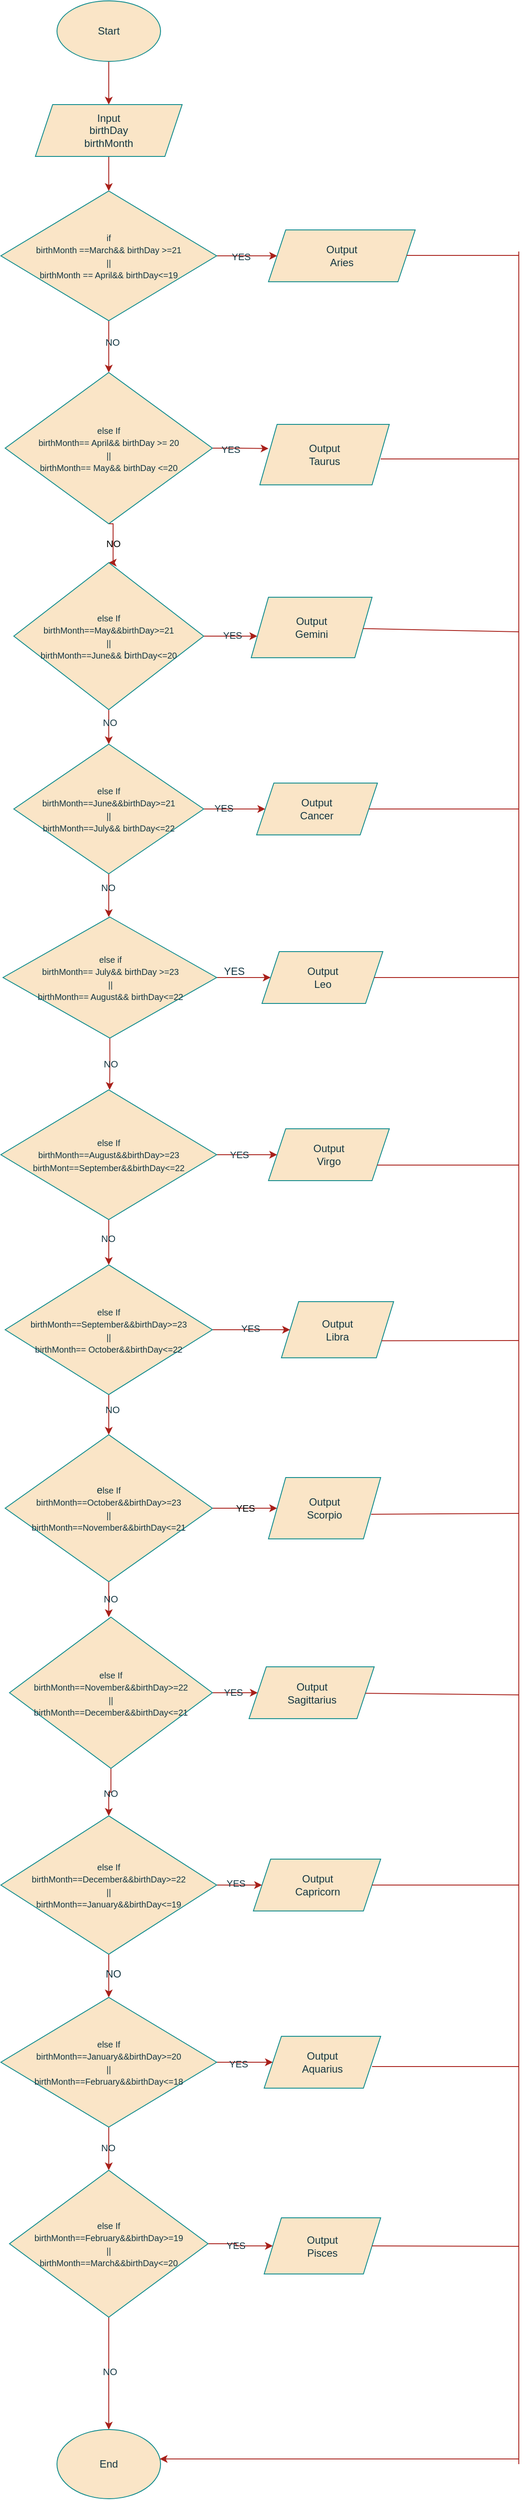 <mxfile version="21.6.8" type="device" pages="2">
  <diagram name="Sayfa -1" id="laV36qPhGxI_ED4tuAJv">
    <mxGraphModel dx="1026" dy="671" grid="1" gridSize="10" guides="1" tooltips="1" connect="1" arrows="1" fold="1" page="1" pageScale="1" pageWidth="827" pageHeight="1169" math="0" shadow="0">
      <root>
        <mxCell id="0" />
        <mxCell id="1" parent="0" />
        <mxCell id="zXsUYj046yAqhssfo-M7-29" style="edgeStyle=orthogonalEdgeStyle;rounded=0;orthogonalLoop=1;jettySize=auto;html=1;exitX=0.5;exitY=1;exitDx=0;exitDy=0;entryX=0.5;entryY=0;entryDx=0;entryDy=0;labelBackgroundColor=none;fontColor=default;strokeColor=#A8201A;" edge="1" parent="1" source="RBiZz__nUVmBYW4dbh4i-1" target="RBiZz__nUVmBYW4dbh4i-2">
          <mxGeometry relative="1" as="geometry" />
        </mxCell>
        <mxCell id="RBiZz__nUVmBYW4dbh4i-1" value="Start" style="ellipse;whiteSpace=wrap;html=1;labelBackgroundColor=none;fillColor=#FAE5C7;strokeColor=#0F8B8D;fontColor=#143642;" vertex="1" parent="1">
          <mxGeometry x="275" y="10" width="120" height="70" as="geometry" />
        </mxCell>
        <mxCell id="zXsUYj046yAqhssfo-M7-30" style="edgeStyle=orthogonalEdgeStyle;rounded=0;orthogonalLoop=1;jettySize=auto;html=1;exitX=0.5;exitY=1;exitDx=0;exitDy=0;entryX=0.5;entryY=0;entryDx=0;entryDy=0;labelBackgroundColor=none;fontColor=default;strokeColor=#A8201A;" edge="1" parent="1" source="RBiZz__nUVmBYW4dbh4i-2" target="RBiZz__nUVmBYW4dbh4i-3">
          <mxGeometry relative="1" as="geometry" />
        </mxCell>
        <mxCell id="RBiZz__nUVmBYW4dbh4i-2" value="Input&lt;br&gt;birthDay&lt;br&gt;birthMonth" style="shape=parallelogram;perimeter=parallelogramPerimeter;whiteSpace=wrap;html=1;fixedSize=1;labelBackgroundColor=none;fillColor=#FAE5C7;strokeColor=#0F8B8D;fontColor=#143642;" vertex="1" parent="1">
          <mxGeometry x="250" y="130" width="170" height="60" as="geometry" />
        </mxCell>
        <mxCell id="zXsUYj046yAqhssfo-M7-31" style="edgeStyle=orthogonalEdgeStyle;rounded=0;orthogonalLoop=1;jettySize=auto;html=1;exitX=0.5;exitY=1;exitDx=0;exitDy=0;entryX=0.5;entryY=0;entryDx=0;entryDy=0;labelBackgroundColor=none;fontColor=default;strokeColor=#A8201A;" edge="1" parent="1" source="RBiZz__nUVmBYW4dbh4i-3" target="RBiZz__nUVmBYW4dbh4i-6">
          <mxGeometry relative="1" as="geometry" />
        </mxCell>
        <mxCell id="zXsUYj046yAqhssfo-M7-86" value="NO" style="edgeLabel;html=1;align=center;verticalAlign=middle;resizable=0;points=[];labelBackgroundColor=none;fontColor=#143642;" vertex="1" connectable="0" parent="zXsUYj046yAqhssfo-M7-31">
          <mxGeometry x="-0.167" y="4" relative="1" as="geometry">
            <mxPoint as="offset" />
          </mxGeometry>
        </mxCell>
        <mxCell id="zXsUYj046yAqhssfo-M7-85" style="edgeStyle=orthogonalEdgeStyle;rounded=0;orthogonalLoop=1;jettySize=auto;html=1;exitX=1;exitY=0.5;exitDx=0;exitDy=0;entryX=0;entryY=0.5;entryDx=0;entryDy=0;labelBackgroundColor=none;fontColor=default;strokeColor=#A8201A;" edge="1" parent="1" source="RBiZz__nUVmBYW4dbh4i-3" target="RBiZz__nUVmBYW4dbh4i-5">
          <mxGeometry relative="1" as="geometry" />
        </mxCell>
        <mxCell id="zXsUYj046yAqhssfo-M7-110" value="YES" style="edgeLabel;html=1;align=center;verticalAlign=middle;resizable=0;points=[];labelBackgroundColor=none;fontColor=#143642;" vertex="1" connectable="0" parent="zXsUYj046yAqhssfo-M7-85">
          <mxGeometry x="-0.2" y="-1" relative="1" as="geometry">
            <mxPoint as="offset" />
          </mxGeometry>
        </mxCell>
        <mxCell id="RBiZz__nUVmBYW4dbh4i-3" value="&lt;font style=&quot;font-size: 10px;&quot;&gt;if&lt;br&gt;birthMonth ==March&amp;amp;&amp;amp; birthDay &amp;gt;=21&lt;br&gt;||&lt;br&gt;birthMonth == April&amp;amp;&amp;amp; birthDay&amp;lt;=19&lt;/font&gt;" style="rhombus;whiteSpace=wrap;html=1;labelBackgroundColor=none;fillColor=#FAE5C7;strokeColor=#0F8B8D;fontColor=#143642;" vertex="1" parent="1">
          <mxGeometry x="210" y="230" width="250" height="150" as="geometry" />
        </mxCell>
        <mxCell id="RBiZz__nUVmBYW4dbh4i-5" value="Output&lt;br&gt;Aries" style="shape=parallelogram;perimeter=parallelogramPerimeter;whiteSpace=wrap;html=1;fixedSize=1;labelBackgroundColor=none;fillColor=#FAE5C7;strokeColor=#0F8B8D;fontColor=#143642;" vertex="1" parent="1">
          <mxGeometry x="520" y="275" width="170" height="60" as="geometry" />
        </mxCell>
        <mxCell id="zXsUYj046yAqhssfo-M7-33" value="NO" style="edgeStyle=orthogonalEdgeStyle;rounded=0;orthogonalLoop=1;jettySize=auto;html=1;exitX=0.5;exitY=1;exitDx=0;exitDy=0;entryX=0.5;entryY=0;entryDx=0;entryDy=0;labelBackgroundColor=none;fontColor=default;strokeColor=#A8201A;" edge="1" parent="1" source="RBiZz__nUVmBYW4dbh4i-6" target="RBiZz__nUVmBYW4dbh4i-8">
          <mxGeometry relative="1" as="geometry">
            <Array as="points">
              <mxPoint x="340" y="615" />
              <mxPoint x="340" y="660" />
            </Array>
          </mxGeometry>
        </mxCell>
        <mxCell id="zXsUYj046yAqhssfo-M7-83" style="edgeStyle=orthogonalEdgeStyle;rounded=0;orthogonalLoop=1;jettySize=auto;html=1;exitX=1;exitY=0.5;exitDx=0;exitDy=0;entryX=0.067;entryY=0.4;entryDx=0;entryDy=0;entryPerimeter=0;labelBackgroundColor=none;fontColor=default;strokeColor=#A8201A;" edge="1" parent="1" source="RBiZz__nUVmBYW4dbh4i-6" target="RBiZz__nUVmBYW4dbh4i-7">
          <mxGeometry relative="1" as="geometry" />
        </mxCell>
        <mxCell id="zXsUYj046yAqhssfo-M7-109" value="YES" style="edgeLabel;html=1;align=center;verticalAlign=middle;resizable=0;points=[];labelBackgroundColor=none;fontColor=#143642;" vertex="1" connectable="0" parent="zXsUYj046yAqhssfo-M7-83">
          <mxGeometry x="-0.207" y="-1" relative="1" as="geometry">
            <mxPoint x="-5" as="offset" />
          </mxGeometry>
        </mxCell>
        <mxCell id="RBiZz__nUVmBYW4dbh4i-6" value="&lt;font style=&quot;font-size: 10px;&quot;&gt;else If&lt;br&gt;birthMonth== April&amp;amp;&amp;amp; birthDay &amp;gt;= 20&lt;br&gt;||&lt;br&gt;birthMonth== May&amp;amp;&amp;amp; birthDay &amp;lt;=20&lt;/font&gt;" style="rhombus;whiteSpace=wrap;html=1;labelBackgroundColor=none;fillColor=#FAE5C7;strokeColor=#0F8B8D;fontColor=#143642;" vertex="1" parent="1">
          <mxGeometry x="215" y="440" width="240" height="175" as="geometry" />
        </mxCell>
        <mxCell id="RBiZz__nUVmBYW4dbh4i-7" value="Output&lt;br&gt;Taurus" style="shape=parallelogram;perimeter=parallelogramPerimeter;whiteSpace=wrap;html=1;fixedSize=1;labelBackgroundColor=none;fillColor=#FAE5C7;strokeColor=#0F8B8D;fontColor=#143642;" vertex="1" parent="1">
          <mxGeometry x="510" y="500" width="150" height="70" as="geometry" />
        </mxCell>
        <mxCell id="zXsUYj046yAqhssfo-M7-34" style="edgeStyle=orthogonalEdgeStyle;rounded=0;orthogonalLoop=1;jettySize=auto;html=1;exitX=0.5;exitY=1;exitDx=0;exitDy=0;entryX=0.5;entryY=0;entryDx=0;entryDy=0;labelBackgroundColor=none;fontColor=default;strokeColor=#A8201A;" edge="1" parent="1" source="RBiZz__nUVmBYW4dbh4i-8" target="RBiZz__nUVmBYW4dbh4i-10">
          <mxGeometry relative="1" as="geometry" />
        </mxCell>
        <mxCell id="zXsUYj046yAqhssfo-M7-87" value="NO" style="edgeLabel;html=1;align=center;verticalAlign=middle;resizable=0;points=[];labelBackgroundColor=none;fontColor=#143642;" vertex="1" connectable="0" parent="zXsUYj046yAqhssfo-M7-34">
          <mxGeometry x="-0.25" y="1" relative="1" as="geometry">
            <mxPoint as="offset" />
          </mxGeometry>
        </mxCell>
        <mxCell id="zXsUYj046yAqhssfo-M7-81" style="edgeStyle=orthogonalEdgeStyle;rounded=0;orthogonalLoop=1;jettySize=auto;html=1;exitX=1;exitY=0.5;exitDx=0;exitDy=0;entryX=0.05;entryY=0.643;entryDx=0;entryDy=0;entryPerimeter=0;labelBackgroundColor=none;fontColor=default;strokeColor=#A8201A;" edge="1" parent="1" source="RBiZz__nUVmBYW4dbh4i-8" target="RBiZz__nUVmBYW4dbh4i-9">
          <mxGeometry relative="1" as="geometry" />
        </mxCell>
        <mxCell id="zXsUYj046yAqhssfo-M7-108" value="YES" style="edgeLabel;html=1;align=center;verticalAlign=middle;resizable=0;points=[];labelBackgroundColor=none;fontColor=#143642;" vertex="1" connectable="0" parent="zXsUYj046yAqhssfo-M7-81">
          <mxGeometry x="0.065" y="1" relative="1" as="geometry">
            <mxPoint as="offset" />
          </mxGeometry>
        </mxCell>
        <mxCell id="RBiZz__nUVmBYW4dbh4i-8" value="&lt;font style=&quot;font-size: 10px;&quot;&gt;else If&lt;br&gt;birthMonth==May&amp;amp;&amp;amp;birthDay&amp;gt;=21&lt;br&gt;||&lt;br&gt;birthMonth==June&amp;amp;&amp;amp; &lt;/font&gt;b&lt;font size=&quot;1&quot;&gt;irthDay&amp;lt;=20&lt;/font&gt;" style="rhombus;whiteSpace=wrap;html=1;labelBackgroundColor=none;fillColor=#FAE5C7;strokeColor=#0F8B8D;fontColor=#143642;" vertex="1" parent="1">
          <mxGeometry x="225" y="660" width="220" height="170" as="geometry" />
        </mxCell>
        <mxCell id="RBiZz__nUVmBYW4dbh4i-9" value="Output&lt;br&gt;Gemini" style="shape=parallelogram;perimeter=parallelogramPerimeter;whiteSpace=wrap;html=1;fixedSize=1;labelBackgroundColor=none;fillColor=#FAE5C7;strokeColor=#0F8B8D;fontColor=#143642;" vertex="1" parent="1">
          <mxGeometry x="500" y="700" width="140" height="70" as="geometry" />
        </mxCell>
        <mxCell id="zXsUYj046yAqhssfo-M7-71" style="edgeStyle=orthogonalEdgeStyle;rounded=0;orthogonalLoop=1;jettySize=auto;html=1;exitX=0.5;exitY=1;exitDx=0;exitDy=0;labelBackgroundColor=none;fontColor=default;strokeColor=#A8201A;" edge="1" parent="1" source="RBiZz__nUVmBYW4dbh4i-10">
          <mxGeometry relative="1" as="geometry">
            <mxPoint x="335" y="1020" as="targetPoint" />
          </mxGeometry>
        </mxCell>
        <mxCell id="zXsUYj046yAqhssfo-M7-74" style="edgeStyle=orthogonalEdgeStyle;rounded=0;orthogonalLoop=1;jettySize=auto;html=1;exitX=0.5;exitY=1;exitDx=0;exitDy=0;labelBackgroundColor=none;fontColor=default;strokeColor=#A8201A;" edge="1" parent="1" source="RBiZz__nUVmBYW4dbh4i-10">
          <mxGeometry relative="1" as="geometry">
            <mxPoint x="335" y="1070" as="targetPoint" />
          </mxGeometry>
        </mxCell>
        <mxCell id="zXsUYj046yAqhssfo-M7-88" value="NO" style="edgeLabel;html=1;align=center;verticalAlign=middle;resizable=0;points=[];labelBackgroundColor=none;fontColor=#143642;" vertex="1" connectable="0" parent="zXsUYj046yAqhssfo-M7-74">
          <mxGeometry x="-0.366" y="-1" relative="1" as="geometry">
            <mxPoint as="offset" />
          </mxGeometry>
        </mxCell>
        <mxCell id="zXsUYj046yAqhssfo-M7-80" style="edgeStyle=orthogonalEdgeStyle;rounded=0;orthogonalLoop=1;jettySize=auto;html=1;exitX=1;exitY=0.5;exitDx=0;exitDy=0;labelBackgroundColor=none;fontColor=default;strokeColor=#A8201A;" edge="1" parent="1" source="RBiZz__nUVmBYW4dbh4i-10" target="RBiZz__nUVmBYW4dbh4i-11">
          <mxGeometry relative="1" as="geometry" />
        </mxCell>
        <mxCell id="zXsUYj046yAqhssfo-M7-107" value="YES" style="edgeLabel;html=1;align=center;verticalAlign=middle;resizable=0;points=[];labelBackgroundColor=none;fontColor=#143642;" vertex="1" connectable="0" parent="zXsUYj046yAqhssfo-M7-80">
          <mxGeometry x="-0.374" y="1" relative="1" as="geometry">
            <mxPoint as="offset" />
          </mxGeometry>
        </mxCell>
        <mxCell id="RBiZz__nUVmBYW4dbh4i-10" value="&lt;font style=&quot;font-size: 10px;&quot;&gt;else If&lt;br&gt;birthMonth==June&amp;amp;&amp;amp;birthDay&amp;gt;=21&lt;br&gt;||&lt;br&gt;birthMonth==July&amp;amp;&amp;amp; birthDay&amp;lt;=22&lt;/font&gt;" style="rhombus;whiteSpace=wrap;html=1;strokeWidth=1;labelBackgroundColor=none;fillColor=#FAE5C7;strokeColor=#0F8B8D;fontColor=#143642;" vertex="1" parent="1">
          <mxGeometry x="225" y="870" width="220" height="150" as="geometry" />
        </mxCell>
        <mxCell id="RBiZz__nUVmBYW4dbh4i-11" value="Output&lt;br&gt;Cancer" style="shape=parallelogram;perimeter=parallelogramPerimeter;whiteSpace=wrap;html=1;fixedSize=1;labelBackgroundColor=none;fillColor=#FAE5C7;strokeColor=#0F8B8D;fontColor=#143642;" vertex="1" parent="1">
          <mxGeometry x="506.25" y="915" width="140" height="60" as="geometry" />
        </mxCell>
        <mxCell id="zXsUYj046yAqhssfo-M7-75" style="edgeStyle=orthogonalEdgeStyle;rounded=0;orthogonalLoop=1;jettySize=auto;html=1;exitX=0.5;exitY=1;exitDx=0;exitDy=0;labelBackgroundColor=none;fontColor=default;strokeColor=#A8201A;" edge="1" parent="1" source="zXsUYj046yAqhssfo-M7-1">
          <mxGeometry relative="1" as="geometry">
            <mxPoint x="336" y="1270" as="targetPoint" />
          </mxGeometry>
        </mxCell>
        <mxCell id="zXsUYj046yAqhssfo-M7-89" value="NO" style="edgeLabel;html=1;align=center;verticalAlign=middle;resizable=0;points=[];labelBackgroundColor=none;fontColor=#143642;" vertex="1" connectable="0" parent="zXsUYj046yAqhssfo-M7-75">
          <mxGeometry x="0.003" y="1" relative="1" as="geometry">
            <mxPoint x="-1" as="offset" />
          </mxGeometry>
        </mxCell>
        <mxCell id="zXsUYj046yAqhssfo-M7-202" style="edgeStyle=orthogonalEdgeStyle;rounded=0;orthogonalLoop=1;jettySize=auto;html=1;exitX=1;exitY=0.5;exitDx=0;exitDy=0;labelBackgroundColor=none;strokeColor=#A8201A;fontColor=default;" edge="1" parent="1" source="zXsUYj046yAqhssfo-M7-1" target="zXsUYj046yAqhssfo-M7-2">
          <mxGeometry relative="1" as="geometry" />
        </mxCell>
        <mxCell id="zXsUYj046yAqhssfo-M7-1" value="&lt;font size=&quot;1&quot;&gt;else if&lt;br&gt;birthMonth== July&amp;amp;&amp;amp; birthDay &amp;gt;=23&lt;br&gt;||&lt;br&gt;birthMonth== August&amp;amp;&amp;amp; birthDay&amp;lt;=22&lt;br&gt;&lt;/font&gt;" style="rhombus;whiteSpace=wrap;html=1;labelBackgroundColor=none;fillColor=#FAE5C7;strokeColor=#0F8B8D;fontColor=#143642;" vertex="1" parent="1">
          <mxGeometry x="212.5" y="1070" width="247.5" height="140" as="geometry" />
        </mxCell>
        <mxCell id="zXsUYj046yAqhssfo-M7-2" value="Output&lt;br&gt;Leo" style="shape=parallelogram;perimeter=parallelogramPerimeter;whiteSpace=wrap;html=1;fixedSize=1;labelBackgroundColor=none;fillColor=#FAE5C7;strokeColor=#0F8B8D;fontColor=#143642;" vertex="1" parent="1">
          <mxGeometry x="512.5" y="1110" width="140" height="60" as="geometry" />
        </mxCell>
        <mxCell id="zXsUYj046yAqhssfo-M7-38" style="edgeStyle=orthogonalEdgeStyle;rounded=0;orthogonalLoop=1;jettySize=auto;html=1;exitX=0.5;exitY=1;exitDx=0;exitDy=0;labelBackgroundColor=none;fontColor=default;strokeColor=#A8201A;" edge="1" parent="1" source="zXsUYj046yAqhssfo-M7-3" target="zXsUYj046yAqhssfo-M7-8">
          <mxGeometry relative="1" as="geometry" />
        </mxCell>
        <mxCell id="zXsUYj046yAqhssfo-M7-90" value="NO" style="edgeLabel;html=1;align=center;verticalAlign=middle;resizable=0;points=[];labelBackgroundColor=none;fontColor=#143642;" vertex="1" connectable="0" parent="zXsUYj046yAqhssfo-M7-38">
          <mxGeometry x="-0.162" y="-1" relative="1" as="geometry">
            <mxPoint as="offset" />
          </mxGeometry>
        </mxCell>
        <mxCell id="zXsUYj046yAqhssfo-M7-203" style="edgeStyle=orthogonalEdgeStyle;rounded=0;orthogonalLoop=1;jettySize=auto;html=1;exitX=1;exitY=0.5;exitDx=0;exitDy=0;entryX=0;entryY=0.5;entryDx=0;entryDy=0;labelBackgroundColor=none;strokeColor=#A8201A;fontColor=default;" edge="1" parent="1" source="zXsUYj046yAqhssfo-M7-3" target="zXsUYj046yAqhssfo-M7-5">
          <mxGeometry relative="1" as="geometry">
            <Array as="points">
              <mxPoint x="490" y="1345" />
              <mxPoint x="490" y="1345" />
            </Array>
          </mxGeometry>
        </mxCell>
        <mxCell id="zXsUYj046yAqhssfo-M7-220" value="YES" style="edgeLabel;html=1;align=center;verticalAlign=middle;resizable=0;points=[];labelBackgroundColor=none;fontColor=#143642;" vertex="1" connectable="0" parent="zXsUYj046yAqhssfo-M7-203">
          <mxGeometry x="-0.257" relative="1" as="geometry">
            <mxPoint as="offset" />
          </mxGeometry>
        </mxCell>
        <mxCell id="zXsUYj046yAqhssfo-M7-3" value="&lt;font style=&quot;font-size: 10px;&quot;&gt;else If&lt;br&gt;birthMonth==August&amp;amp;&amp;amp;birthDay&amp;gt;=23&lt;br&gt;birthMont==September&amp;amp;&amp;amp;birthDay&amp;lt;=22&lt;/font&gt;" style="rhombus;whiteSpace=wrap;html=1;labelBackgroundColor=none;fillColor=#FAE5C7;strokeColor=#0F8B8D;fontColor=#143642;" vertex="1" parent="1">
          <mxGeometry x="210" y="1270" width="250" height="150" as="geometry" />
        </mxCell>
        <mxCell id="zXsUYj046yAqhssfo-M7-5" value="Output&lt;br&gt;Virgo" style="shape=parallelogram;perimeter=parallelogramPerimeter;whiteSpace=wrap;html=1;fixedSize=1;labelBackgroundColor=none;fillColor=#FAE5C7;strokeColor=#0F8B8D;fontColor=#143642;" vertex="1" parent="1">
          <mxGeometry x="520" y="1315" width="140" height="60" as="geometry" />
        </mxCell>
        <mxCell id="zXsUYj046yAqhssfo-M7-40" style="edgeStyle=orthogonalEdgeStyle;rounded=0;orthogonalLoop=1;jettySize=auto;html=1;exitX=0.5;exitY=1;exitDx=0;exitDy=0;labelBackgroundColor=none;fontColor=default;strokeColor=#A8201A;" edge="1" parent="1" source="zXsUYj046yAqhssfo-M7-8" target="zXsUYj046yAqhssfo-M7-10">
          <mxGeometry relative="1" as="geometry">
            <Array as="points">
              <mxPoint x="335" y="1640" />
              <mxPoint x="335" y="1640" />
            </Array>
          </mxGeometry>
        </mxCell>
        <mxCell id="zXsUYj046yAqhssfo-M7-91" value="NO" style="edgeLabel;html=1;align=center;verticalAlign=middle;resizable=0;points=[];labelBackgroundColor=none;fontColor=#143642;" vertex="1" connectable="0" parent="zXsUYj046yAqhssfo-M7-40">
          <mxGeometry x="-0.247" y="4" relative="1" as="geometry">
            <mxPoint as="offset" />
          </mxGeometry>
        </mxCell>
        <mxCell id="zXsUYj046yAqhssfo-M7-204" style="edgeStyle=orthogonalEdgeStyle;rounded=0;orthogonalLoop=1;jettySize=auto;html=1;exitX=1;exitY=0.5;exitDx=0;exitDy=0;entryX=0;entryY=0.5;entryDx=0;entryDy=0;labelBackgroundColor=none;strokeColor=#A8201A;fontColor=default;" edge="1" parent="1" source="zXsUYj046yAqhssfo-M7-8" target="zXsUYj046yAqhssfo-M7-9">
          <mxGeometry relative="1" as="geometry" />
        </mxCell>
        <mxCell id="zXsUYj046yAqhssfo-M7-221" value="YES" style="edgeLabel;html=1;align=center;verticalAlign=middle;resizable=0;points=[];labelBackgroundColor=none;fontColor=#143642;" vertex="1" connectable="0" parent="zXsUYj046yAqhssfo-M7-204">
          <mxGeometry x="-0.022" y="3" relative="1" as="geometry">
            <mxPoint y="1" as="offset" />
          </mxGeometry>
        </mxCell>
        <mxCell id="zXsUYj046yAqhssfo-M7-8" value="&lt;font style=&quot;font-size: 10px;&quot;&gt;else If&lt;br&gt;birthMonth==September&amp;amp;&amp;amp;birthDay&amp;gt;=23&lt;br&gt;||&lt;br&gt;birthMonth== October&amp;amp;&amp;amp;birthDay&amp;lt;=22&lt;/font&gt;" style="rhombus;whiteSpace=wrap;html=1;labelBackgroundColor=none;fillColor=#FAE5C7;strokeColor=#0F8B8D;fontColor=#143642;" vertex="1" parent="1">
          <mxGeometry x="215" y="1472.5" width="240" height="150" as="geometry" />
        </mxCell>
        <mxCell id="zXsUYj046yAqhssfo-M7-9" value="Output&lt;br&gt;Libra" style="shape=parallelogram;perimeter=parallelogramPerimeter;whiteSpace=wrap;html=1;fixedSize=1;labelBackgroundColor=none;fillColor=#FAE5C7;strokeColor=#0F8B8D;fontColor=#143642;" vertex="1" parent="1">
          <mxGeometry x="535" y="1515" width="130" height="65" as="geometry" />
        </mxCell>
        <mxCell id="zXsUYj046yAqhssfo-M7-161" style="edgeStyle=orthogonalEdgeStyle;rounded=0;orthogonalLoop=1;jettySize=auto;html=1;exitX=0.5;exitY=1;exitDx=0;exitDy=0;labelBackgroundColor=none;fontColor=default;strokeColor=#A8201A;" edge="1" parent="1" source="zXsUYj046yAqhssfo-M7-10">
          <mxGeometry relative="1" as="geometry">
            <mxPoint x="335" y="1880" as="targetPoint" />
          </mxGeometry>
        </mxCell>
        <mxCell id="zXsUYj046yAqhssfo-M7-201" value="NO" style="edgeLabel;html=1;align=center;verticalAlign=middle;resizable=0;points=[];labelBackgroundColor=none;fontColor=#143642;" vertex="1" connectable="0" parent="zXsUYj046yAqhssfo-M7-161">
          <mxGeometry x="0.012" y="1" relative="1" as="geometry">
            <mxPoint y="-1" as="offset" />
          </mxGeometry>
        </mxCell>
        <mxCell id="zXsUYj046yAqhssfo-M7-205" value="YES" style="edgeStyle=orthogonalEdgeStyle;rounded=0;orthogonalLoop=1;jettySize=auto;html=1;exitX=1;exitY=0.5;exitDx=0;exitDy=0;entryX=0;entryY=0.5;entryDx=0;entryDy=0;labelBackgroundColor=none;strokeColor=#A8201A;fontColor=default;" edge="1" parent="1" source="zXsUYj046yAqhssfo-M7-10" target="zXsUYj046yAqhssfo-M7-11">
          <mxGeometry relative="1" as="geometry" />
        </mxCell>
        <mxCell id="zXsUYj046yAqhssfo-M7-10" value="e&lt;font style=&quot;font-size: 10px;&quot;&gt;lse If&lt;br&gt;birthMonth==October&amp;amp;&amp;amp;birthDay&amp;gt;=23&lt;br&gt;||&lt;br&gt;birthMonth==November&amp;amp;&amp;amp;birthDay&amp;lt;=21&lt;/font&gt;" style="rhombus;whiteSpace=wrap;html=1;labelBackgroundColor=none;fillColor=#FAE5C7;strokeColor=#0F8B8D;fontColor=#143642;" vertex="1" parent="1">
          <mxGeometry x="215" y="1669" width="240" height="170" as="geometry" />
        </mxCell>
        <mxCell id="zXsUYj046yAqhssfo-M7-11" value="Output&lt;br&gt;Scorpio" style="shape=parallelogram;perimeter=parallelogramPerimeter;whiteSpace=wrap;html=1;fixedSize=1;labelBackgroundColor=none;fillColor=#FAE5C7;strokeColor=#0F8B8D;fontColor=#143642;" vertex="1" parent="1">
          <mxGeometry x="520" y="1718.5" width="130" height="71" as="geometry" />
        </mxCell>
        <mxCell id="zXsUYj046yAqhssfo-M7-42" style="edgeStyle=orthogonalEdgeStyle;rounded=0;orthogonalLoop=1;jettySize=auto;html=1;exitX=0.5;exitY=1;exitDx=0;exitDy=0;entryX=0.5;entryY=0;entryDx=0;entryDy=0;labelBackgroundColor=none;fontColor=default;strokeColor=#A8201A;" edge="1" parent="1" source="zXsUYj046yAqhssfo-M7-13" target="zXsUYj046yAqhssfo-M7-16">
          <mxGeometry relative="1" as="geometry" />
        </mxCell>
        <mxCell id="zXsUYj046yAqhssfo-M7-93" value="NO" style="edgeLabel;html=1;align=center;verticalAlign=middle;resizable=0;points=[];labelBackgroundColor=none;fontColor=#143642;" vertex="1" connectable="0" parent="zXsUYj046yAqhssfo-M7-42">
          <mxGeometry x="0.091" y="2" relative="1" as="geometry">
            <mxPoint as="offset" />
          </mxGeometry>
        </mxCell>
        <mxCell id="zXsUYj046yAqhssfo-M7-162" style="edgeStyle=orthogonalEdgeStyle;rounded=0;orthogonalLoop=1;jettySize=auto;html=1;exitX=0.5;exitY=0;exitDx=0;exitDy=0;labelBackgroundColor=none;fontColor=default;strokeColor=#A8201A;" edge="1" parent="1" source="zXsUYj046yAqhssfo-M7-13">
          <mxGeometry relative="1" as="geometry">
            <mxPoint x="338" y="1880" as="targetPoint" />
          </mxGeometry>
        </mxCell>
        <mxCell id="zXsUYj046yAqhssfo-M7-206" style="edgeStyle=orthogonalEdgeStyle;rounded=0;orthogonalLoop=1;jettySize=auto;html=1;exitX=1;exitY=0.5;exitDx=0;exitDy=0;labelBackgroundColor=none;strokeColor=#A8201A;fontColor=default;" edge="1" parent="1" source="zXsUYj046yAqhssfo-M7-13" target="zXsUYj046yAqhssfo-M7-15">
          <mxGeometry relative="1" as="geometry" />
        </mxCell>
        <mxCell id="zXsUYj046yAqhssfo-M7-222" value="YES" style="edgeLabel;html=1;align=center;verticalAlign=middle;resizable=0;points=[];labelBackgroundColor=none;fontColor=#143642;" vertex="1" connectable="0" parent="zXsUYj046yAqhssfo-M7-206">
          <mxGeometry x="-0.086" y="2" relative="1" as="geometry">
            <mxPoint y="1" as="offset" />
          </mxGeometry>
        </mxCell>
        <mxCell id="zXsUYj046yAqhssfo-M7-13" value="&lt;font style=&quot;font-size: 10px;&quot;&gt;else If&lt;br&gt;birthMonth==November&amp;amp;&amp;amp;birthDay&amp;gt;=22&lt;br&gt;||&lt;br&gt;birthMonth==December&amp;amp;&amp;amp;birthDay&amp;lt;=21&lt;/font&gt;" style="rhombus;whiteSpace=wrap;html=1;labelBackgroundColor=none;fillColor=#FAE5C7;strokeColor=#0F8B8D;fontColor=#143642;" vertex="1" parent="1">
          <mxGeometry x="220" y="1880" width="235" height="175" as="geometry" />
        </mxCell>
        <mxCell id="zXsUYj046yAqhssfo-M7-15" value="Output&lt;br&gt;Sagittarius" style="shape=parallelogram;perimeter=parallelogramPerimeter;whiteSpace=wrap;html=1;fixedSize=1;labelBackgroundColor=none;fillColor=#FAE5C7;strokeColor=#0F8B8D;fontColor=#143642;" vertex="1" parent="1">
          <mxGeometry x="497.5" y="1937.5" width="145" height="60" as="geometry" />
        </mxCell>
        <mxCell id="zXsUYj046yAqhssfo-M7-44" style="edgeStyle=orthogonalEdgeStyle;rounded=0;orthogonalLoop=1;jettySize=auto;html=1;exitX=0.5;exitY=1;exitDx=0;exitDy=0;entryX=0.5;entryY=0;entryDx=0;entryDy=0;labelBackgroundColor=none;fontColor=default;strokeColor=#A8201A;" edge="1" parent="1" source="zXsUYj046yAqhssfo-M7-16" target="zXsUYj046yAqhssfo-M7-18">
          <mxGeometry relative="1" as="geometry" />
        </mxCell>
        <mxCell id="zXsUYj046yAqhssfo-M7-51" style="edgeStyle=orthogonalEdgeStyle;rounded=0;orthogonalLoop=1;jettySize=auto;html=1;exitX=1;exitY=0.5;exitDx=0;exitDy=0;entryX=0;entryY=0.5;entryDx=0;entryDy=0;labelBackgroundColor=none;fontColor=default;strokeColor=#A8201A;" edge="1" parent="1" source="zXsUYj046yAqhssfo-M7-16" target="zXsUYj046yAqhssfo-M7-17">
          <mxGeometry relative="1" as="geometry" />
        </mxCell>
        <mxCell id="zXsUYj046yAqhssfo-M7-99" value="YES" style="edgeLabel;html=1;align=center;verticalAlign=middle;resizable=0;points=[];labelBackgroundColor=none;fontColor=#143642;" vertex="1" connectable="0" parent="zXsUYj046yAqhssfo-M7-51">
          <mxGeometry x="-0.162" y="2" relative="1" as="geometry">
            <mxPoint as="offset" />
          </mxGeometry>
        </mxCell>
        <mxCell id="zXsUYj046yAqhssfo-M7-16" value="&lt;font style=&quot;font-size: 10px;&quot;&gt;else If&lt;br&gt;birthMonth==December&amp;amp;&amp;amp;birthDay&amp;gt;=22&lt;br&gt;||&lt;br&gt;birthMonth==January&amp;amp;&amp;amp;birthDay&amp;lt;=19&lt;/font&gt;" style="rhombus;whiteSpace=wrap;html=1;labelBackgroundColor=none;fillColor=#FAE5C7;strokeColor=#0F8B8D;fontColor=#143642;" vertex="1" parent="1">
          <mxGeometry x="210" y="2110" width="250" height="160" as="geometry" />
        </mxCell>
        <mxCell id="zXsUYj046yAqhssfo-M7-17" value="Output&lt;br&gt;Capricorn" style="shape=parallelogram;perimeter=parallelogramPerimeter;whiteSpace=wrap;html=1;fixedSize=1;labelBackgroundColor=none;fillColor=#FAE5C7;strokeColor=#0F8B8D;fontColor=#143642;" vertex="1" parent="1">
          <mxGeometry x="502.5" y="2160" width="147.5" height="60" as="geometry" />
        </mxCell>
        <mxCell id="zXsUYj046yAqhssfo-M7-45" style="edgeStyle=orthogonalEdgeStyle;rounded=0;orthogonalLoop=1;jettySize=auto;html=1;exitX=0.5;exitY=1;exitDx=0;exitDy=0;entryX=0.5;entryY=0;entryDx=0;entryDy=0;labelBackgroundColor=none;fontColor=default;strokeColor=#A8201A;" edge="1" parent="1" source="zXsUYj046yAqhssfo-M7-18" target="zXsUYj046yAqhssfo-M7-21">
          <mxGeometry relative="1" as="geometry" />
        </mxCell>
        <mxCell id="zXsUYj046yAqhssfo-M7-95" value="NO" style="edgeLabel;html=1;align=center;verticalAlign=middle;resizable=0;points=[];labelBackgroundColor=none;fontColor=#143642;" vertex="1" connectable="0" parent="zXsUYj046yAqhssfo-M7-45">
          <mxGeometry x="-0.04" y="-1" relative="1" as="geometry">
            <mxPoint as="offset" />
          </mxGeometry>
        </mxCell>
        <mxCell id="zXsUYj046yAqhssfo-M7-50" style="edgeStyle=orthogonalEdgeStyle;rounded=0;orthogonalLoop=1;jettySize=auto;html=1;exitX=1;exitY=0.5;exitDx=0;exitDy=0;entryX=0;entryY=0.5;entryDx=0;entryDy=0;labelBackgroundColor=none;fontColor=default;strokeColor=#A8201A;" edge="1" parent="1" source="zXsUYj046yAqhssfo-M7-18" target="zXsUYj046yAqhssfo-M7-20">
          <mxGeometry relative="1" as="geometry" />
        </mxCell>
        <mxCell id="zXsUYj046yAqhssfo-M7-98" value="YES" style="edgeLabel;html=1;align=center;verticalAlign=middle;resizable=0;points=[];labelBackgroundColor=none;fontColor=#143642;" vertex="1" connectable="0" parent="zXsUYj046yAqhssfo-M7-50">
          <mxGeometry x="-0.231" y="-2" relative="1" as="geometry">
            <mxPoint as="offset" />
          </mxGeometry>
        </mxCell>
        <mxCell id="zXsUYj046yAqhssfo-M7-18" value="&lt;font style=&quot;font-size: 10px;&quot;&gt;else If&lt;br&gt;birthMonth==January&amp;amp;&amp;amp;birthDay&amp;gt;=20&lt;br&gt;||&lt;br&gt;birthMonth==February&amp;amp;&amp;amp;birthDay&amp;lt;=18&lt;/font&gt;" style="rhombus;whiteSpace=wrap;html=1;labelBackgroundColor=none;fillColor=#FAE5C7;strokeColor=#0F8B8D;fontColor=#143642;" vertex="1" parent="1">
          <mxGeometry x="210" y="2320" width="250" height="150" as="geometry" />
        </mxCell>
        <mxCell id="zXsUYj046yAqhssfo-M7-20" value="Output&lt;br&gt;Aquarius" style="shape=parallelogram;perimeter=parallelogramPerimeter;whiteSpace=wrap;html=1;fixedSize=1;labelBackgroundColor=none;fillColor=#FAE5C7;strokeColor=#0F8B8D;fontColor=#143642;" vertex="1" parent="1">
          <mxGeometry x="515" y="2365" width="135" height="60" as="geometry" />
        </mxCell>
        <mxCell id="zXsUYj046yAqhssfo-M7-48" style="edgeStyle=orthogonalEdgeStyle;rounded=0;orthogonalLoop=1;jettySize=auto;html=1;exitX=0.5;exitY=1;exitDx=0;exitDy=0;labelBackgroundColor=none;fontColor=default;strokeColor=#A8201A;" edge="1" parent="1" source="zXsUYj046yAqhssfo-M7-21" target="zXsUYj046yAqhssfo-M7-24">
          <mxGeometry relative="1" as="geometry" />
        </mxCell>
        <mxCell id="zXsUYj046yAqhssfo-M7-96" value="NO" style="edgeLabel;html=1;align=center;verticalAlign=middle;resizable=0;points=[];labelBackgroundColor=none;fontColor=#143642;" vertex="1" connectable="0" parent="zXsUYj046yAqhssfo-M7-48">
          <mxGeometry x="-0.031" y="1" relative="1" as="geometry">
            <mxPoint as="offset" />
          </mxGeometry>
        </mxCell>
        <mxCell id="zXsUYj046yAqhssfo-M7-49" style="edgeStyle=orthogonalEdgeStyle;rounded=0;orthogonalLoop=1;jettySize=auto;html=1;exitX=1;exitY=0.5;exitDx=0;exitDy=0;entryX=0;entryY=0.5;entryDx=0;entryDy=0;labelBackgroundColor=none;fontColor=default;strokeColor=#A8201A;" edge="1" parent="1" source="zXsUYj046yAqhssfo-M7-21" target="zXsUYj046yAqhssfo-M7-23">
          <mxGeometry relative="1" as="geometry" />
        </mxCell>
        <mxCell id="zXsUYj046yAqhssfo-M7-97" value="YES" style="edgeLabel;html=1;align=center;verticalAlign=middle;resizable=0;points=[];labelBackgroundColor=none;fontColor=#143642;" vertex="1" connectable="0" parent="zXsUYj046yAqhssfo-M7-49">
          <mxGeometry x="-0.173" y="-2" relative="1" as="geometry">
            <mxPoint as="offset" />
          </mxGeometry>
        </mxCell>
        <mxCell id="zXsUYj046yAqhssfo-M7-21" value="&lt;font style=&quot;font-size: 10px;&quot;&gt;else If&lt;br&gt;birthMonth==February&amp;amp;&amp;amp;birthDay&amp;gt;=19&lt;br&gt;||&lt;br&gt;birthMonth==March&amp;amp;&amp;amp;birthDay&amp;lt;=20&lt;/font&gt;" style="rhombus;whiteSpace=wrap;html=1;labelBackgroundColor=none;fillColor=#FAE5C7;strokeColor=#0F8B8D;fontColor=#143642;" vertex="1" parent="1">
          <mxGeometry x="220" y="2520" width="230" height="170" as="geometry" />
        </mxCell>
        <mxCell id="zXsUYj046yAqhssfo-M7-23" value="Output&lt;br&gt;Pisces" style="shape=parallelogram;perimeter=parallelogramPerimeter;whiteSpace=wrap;html=1;fixedSize=1;labelBackgroundColor=none;fillColor=#FAE5C7;strokeColor=#0F8B8D;fontColor=#143642;" vertex="1" parent="1">
          <mxGeometry x="515" y="2575" width="135" height="65" as="geometry" />
        </mxCell>
        <mxCell id="zXsUYj046yAqhssfo-M7-24" value="End" style="ellipse;whiteSpace=wrap;html=1;labelBackgroundColor=none;fillColor=#FAE5C7;strokeColor=#0F8B8D;fontColor=#143642;" vertex="1" parent="1">
          <mxGeometry x="275" y="2820" width="120" height="80" as="geometry" />
        </mxCell>
        <mxCell id="zXsUYj046yAqhssfo-M7-70" style="edgeStyle=orthogonalEdgeStyle;rounded=0;orthogonalLoop=1;jettySize=auto;html=1;exitX=0.5;exitY=1;exitDx=0;exitDy=0;labelBackgroundColor=none;fontColor=default;strokeColor=#A8201A;" edge="1" parent="1" source="RBiZz__nUVmBYW4dbh4i-10" target="RBiZz__nUVmBYW4dbh4i-10">
          <mxGeometry relative="1" as="geometry" />
        </mxCell>
        <mxCell id="zXsUYj046yAqhssfo-M7-72" style="edgeStyle=orthogonalEdgeStyle;rounded=0;orthogonalLoop=1;jettySize=auto;html=1;exitX=0.5;exitY=1;exitDx=0;exitDy=0;labelBackgroundColor=none;fontColor=default;strokeColor=#A8201A;" edge="1" parent="1" source="RBiZz__nUVmBYW4dbh4i-10" target="RBiZz__nUVmBYW4dbh4i-10">
          <mxGeometry relative="1" as="geometry" />
        </mxCell>
        <mxCell id="zXsUYj046yAqhssfo-M7-94" value="NO" style="text;html=1;align=center;verticalAlign=middle;resizable=0;points=[];autosize=1;strokeColor=none;fillColor=none;labelBackgroundColor=none;fontColor=#143642;" vertex="1" parent="1">
          <mxGeometry x="320" y="2278" width="40" height="30" as="geometry" />
        </mxCell>
        <mxCell id="zXsUYj046yAqhssfo-M7-123" value="" style="endArrow=none;html=1;rounded=0;labelBackgroundColor=none;fontColor=default;strokeColor=#A8201A;" edge="1" parent="1">
          <mxGeometry width="50" height="50" relative="1" as="geometry">
            <mxPoint x="640" y="2400" as="sourcePoint" />
            <mxPoint x="810" y="2400" as="targetPoint" />
          </mxGeometry>
        </mxCell>
        <mxCell id="zXsUYj046yAqhssfo-M7-124" value="" style="endArrow=none;html=1;rounded=0;exitX=1;exitY=0.5;exitDx=0;exitDy=0;labelBackgroundColor=none;fontColor=default;strokeColor=#A8201A;" edge="1" parent="1" source="zXsUYj046yAqhssfo-M7-17">
          <mxGeometry width="50" height="50" relative="1" as="geometry">
            <mxPoint x="650" y="2220" as="sourcePoint" />
            <mxPoint x="720" y="2190" as="targetPoint" />
            <Array as="points">
              <mxPoint x="810" y="2190" />
            </Array>
          </mxGeometry>
        </mxCell>
        <mxCell id="zXsUYj046yAqhssfo-M7-130" value="" style="endArrow=none;html=1;rounded=0;labelBackgroundColor=none;fontColor=default;strokeColor=#A8201A;" edge="1" parent="1">
          <mxGeometry width="50" height="50" relative="1" as="geometry">
            <mxPoint x="680" y="304.5" as="sourcePoint" />
            <mxPoint x="810" y="304.5" as="targetPoint" />
          </mxGeometry>
        </mxCell>
        <mxCell id="zXsUYj046yAqhssfo-M7-132" value="" style="endArrow=none;html=1;rounded=0;labelBackgroundColor=none;fontColor=default;strokeColor=#A8201A;" edge="1" parent="1">
          <mxGeometry width="50" height="50" relative="1" as="geometry">
            <mxPoint x="810" y="2860" as="sourcePoint" />
            <mxPoint x="810" y="300" as="targetPoint" />
          </mxGeometry>
        </mxCell>
        <mxCell id="zXsUYj046yAqhssfo-M7-135" value="" style="endArrow=none;html=1;rounded=0;labelBackgroundColor=none;fontColor=default;strokeColor=#A8201A;" edge="1" parent="1">
          <mxGeometry width="50" height="50" relative="1" as="geometry">
            <mxPoint x="650" y="540" as="sourcePoint" />
            <mxPoint x="810" y="540" as="targetPoint" />
          </mxGeometry>
        </mxCell>
        <mxCell id="zXsUYj046yAqhssfo-M7-209" value="" style="endArrow=none;html=1;rounded=0;labelBackgroundColor=none;strokeColor=#A8201A;fontColor=default;" edge="1" parent="1" source="RBiZz__nUVmBYW4dbh4i-9">
          <mxGeometry width="50" height="50" relative="1" as="geometry">
            <mxPoint x="700" y="730" as="sourcePoint" />
            <mxPoint x="810" y="740" as="targetPoint" />
          </mxGeometry>
        </mxCell>
        <mxCell id="zXsUYj046yAqhssfo-M7-210" value="" style="endArrow=none;html=1;rounded=0;labelBackgroundColor=none;strokeColor=#A8201A;fontColor=default;" edge="1" parent="1" source="RBiZz__nUVmBYW4dbh4i-11">
          <mxGeometry width="50" height="50" relative="1" as="geometry">
            <mxPoint x="646.25" y="995" as="sourcePoint" />
            <mxPoint x="810" y="945" as="targetPoint" />
          </mxGeometry>
        </mxCell>
        <mxCell id="zXsUYj046yAqhssfo-M7-212" value="" style="endArrow=none;html=1;rounded=0;exitX=1;exitY=0.5;exitDx=0;exitDy=0;labelBackgroundColor=none;strokeColor=#A8201A;fontColor=default;" edge="1" parent="1" source="zXsUYj046yAqhssfo-M7-2">
          <mxGeometry width="50" height="50" relative="1" as="geometry">
            <mxPoint x="690" y="1160" as="sourcePoint" />
            <mxPoint x="810" y="1140" as="targetPoint" />
          </mxGeometry>
        </mxCell>
        <mxCell id="zXsUYj046yAqhssfo-M7-213" value="" style="endArrow=none;html=1;rounded=0;exitX=1;exitY=0.75;exitDx=0;exitDy=0;labelBackgroundColor=none;strokeColor=#A8201A;fontColor=default;" edge="1" parent="1" source="zXsUYj046yAqhssfo-M7-5">
          <mxGeometry width="50" height="50" relative="1" as="geometry">
            <mxPoint x="680" y="1380" as="sourcePoint" />
            <mxPoint x="810" y="1357" as="targetPoint" />
          </mxGeometry>
        </mxCell>
        <mxCell id="zXsUYj046yAqhssfo-M7-214" value="" style="endArrow=none;html=1;rounded=0;exitX=0.915;exitY=0.599;exitDx=0;exitDy=0;exitPerimeter=0;labelBackgroundColor=none;strokeColor=#A8201A;fontColor=default;" edge="1" parent="1" source="zXsUYj046yAqhssfo-M7-11">
          <mxGeometry width="50" height="50" relative="1" as="geometry">
            <mxPoint x="680" y="1770" as="sourcePoint" />
            <mxPoint x="810" y="1760" as="targetPoint" />
          </mxGeometry>
        </mxCell>
        <mxCell id="zXsUYj046yAqhssfo-M7-215" value="" style="endArrow=none;html=1;rounded=0;exitX=1;exitY=0.75;exitDx=0;exitDy=0;labelBackgroundColor=none;strokeColor=#A8201A;fontColor=default;" edge="1" parent="1" source="zXsUYj046yAqhssfo-M7-9">
          <mxGeometry width="50" height="50" relative="1" as="geometry">
            <mxPoint x="690" y="1590" as="sourcePoint" />
            <mxPoint x="810" y="1560" as="targetPoint" />
          </mxGeometry>
        </mxCell>
        <mxCell id="zXsUYj046yAqhssfo-M7-217" value="" style="endArrow=none;html=1;rounded=0;labelBackgroundColor=none;strokeColor=#A8201A;fontColor=default;" edge="1" parent="1" source="zXsUYj046yAqhssfo-M7-15">
          <mxGeometry width="50" height="50" relative="1" as="geometry">
            <mxPoint x="710" y="2030" as="sourcePoint" />
            <mxPoint x="810" y="1970" as="targetPoint" />
          </mxGeometry>
        </mxCell>
        <mxCell id="zXsUYj046yAqhssfo-M7-218" value="YES" style="text;html=1;align=center;verticalAlign=middle;resizable=0;points=[];autosize=1;strokeColor=none;fillColor=none;labelBackgroundColor=none;fontColor=#143642;" vertex="1" parent="1">
          <mxGeometry x="455" y="1118" width="50" height="30" as="geometry" />
        </mxCell>
        <mxCell id="zXsUYj046yAqhssfo-M7-224" value="" style="endArrow=classic;html=1;rounded=0;strokeColor=#A8201A;fontColor=#143642;fillColor=#FAE5C7;entryX=0.992;entryY=0.425;entryDx=0;entryDy=0;entryPerimeter=0;" edge="1" parent="1" target="zXsUYj046yAqhssfo-M7-24">
          <mxGeometry width="50" height="50" relative="1" as="geometry">
            <mxPoint x="810" y="2854" as="sourcePoint" />
            <mxPoint x="410" y="2840" as="targetPoint" />
          </mxGeometry>
        </mxCell>
        <mxCell id="zXsUYj046yAqhssfo-M7-225" value="" style="endArrow=none;html=1;rounded=0;strokeColor=#A8201A;fontColor=#143642;fillColor=#FAE5C7;exitX=1;exitY=0.5;exitDx=0;exitDy=0;" edge="1" parent="1" source="zXsUYj046yAqhssfo-M7-23">
          <mxGeometry width="50" height="50" relative="1" as="geometry">
            <mxPoint x="740" y="2660" as="sourcePoint" />
            <mxPoint x="810" y="2608" as="targetPoint" />
          </mxGeometry>
        </mxCell>
      </root>
    </mxGraphModel>
  </diagram>
  <diagram id="wOIBIK9lfjC4dC6iFR70" name="Sayfa -2">
    <mxGraphModel dx="1026" dy="671" grid="1" gridSize="10" guides="1" tooltips="1" connect="1" arrows="1" fold="1" page="1" pageScale="1" pageWidth="827" pageHeight="1169" math="0" shadow="0">
      <root>
        <mxCell id="0" />
        <mxCell id="1" parent="0" />
      </root>
    </mxGraphModel>
  </diagram>
</mxfile>
